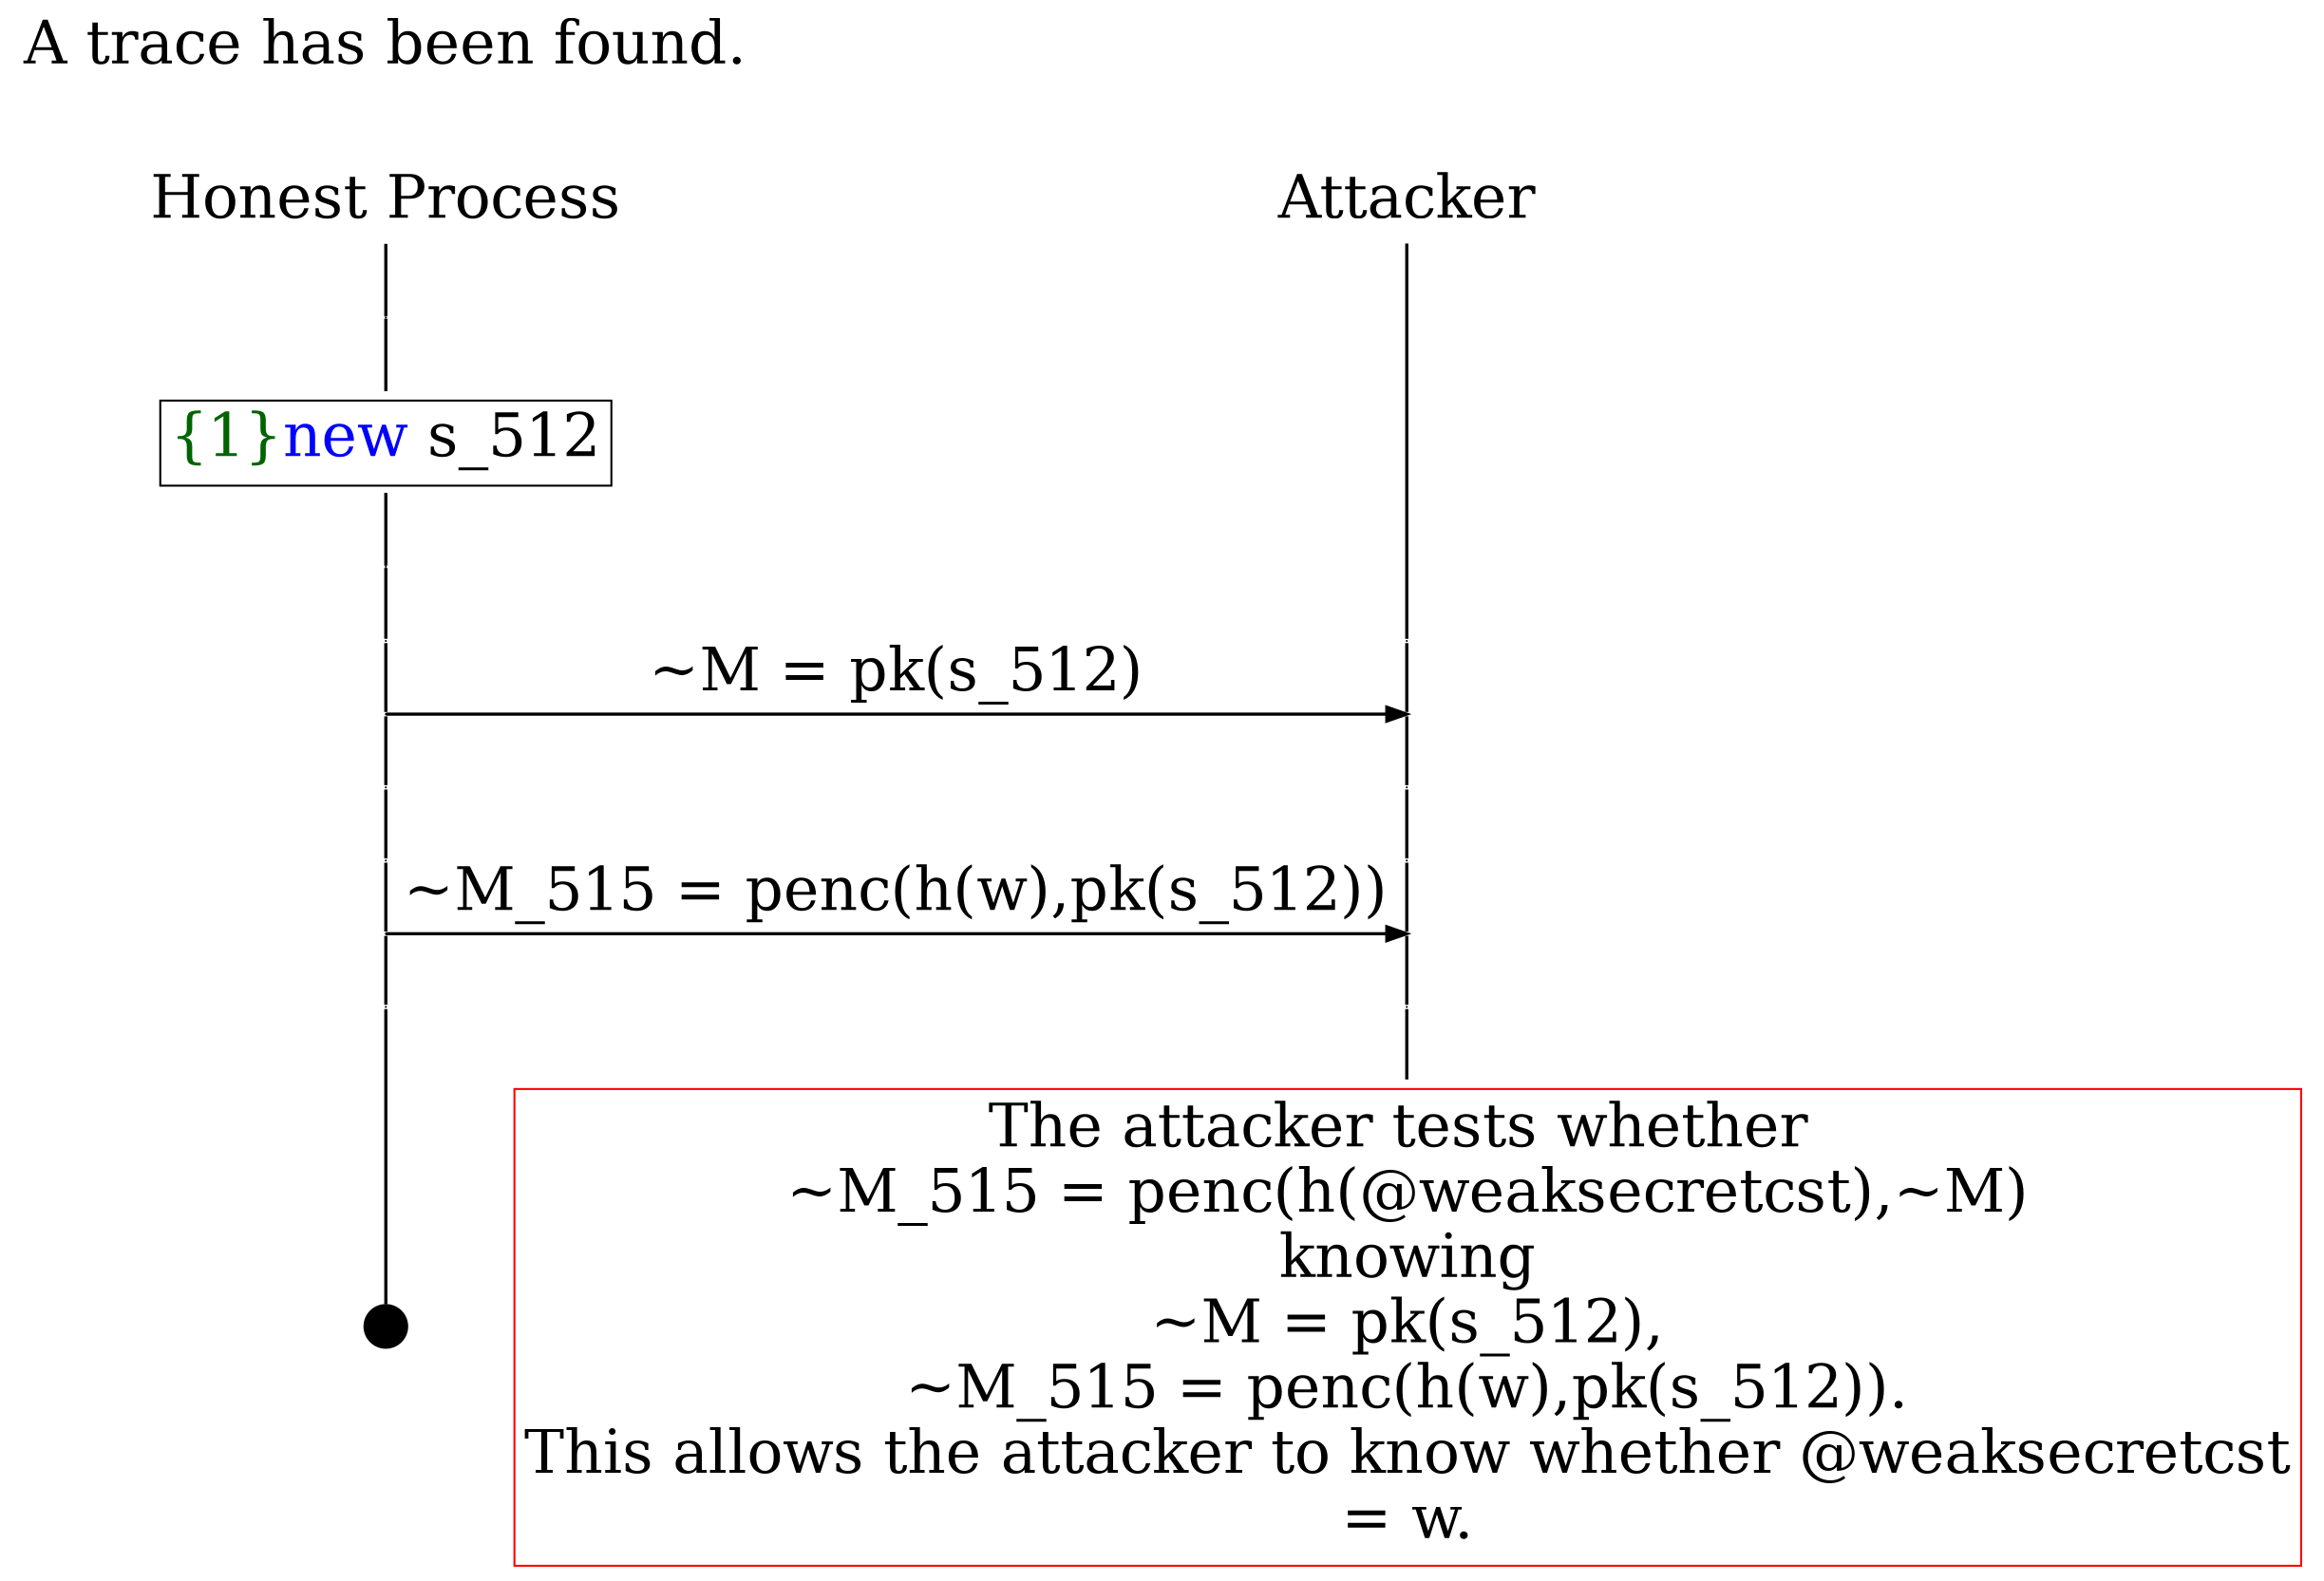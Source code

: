 digraph {
graph [ordering = out]
edge [arrowhead = none, penwidth = 1.6, fontsize = 30]
node [shape = point, width = 0, height = 0, fontsize = 30]
Trace [label = <A trace has been found.<br/>
>, shape = plaintext]
P0__0 [label = "Honest Process", shape = plaintext]
P__0 [label = "Attacker", shape = plaintext]
Trace -> P0__0 [label = "", style = invisible, weight = 100]{rank = same; P0__0 P__0}
P0__0 -> P0__1 [label = <>, weight = 100]
P0__1 -> P0__2 [label = <>, weight = 100]
P0__2 [shape = plaintext, label = <<TABLE BORDER="0" CELLBORDER="1" CELLSPACING="0" CELLPADDING="4"> <TR><TD><FONT COLOR="darkgreen">{1}</FONT><FONT COLOR="blue">new </FONT>s_512</TD></TR></TABLE>>]
P0__2 -> P0__3 [label = <>, weight = 100]
P0__3 -> P0__4 [label = <>, weight = 100]
P__0 -> P__1 [label = <>, weight = 100]
{rank = same; P__1 P0__4}
P0__4 -> P0__5 [label = <>, weight = 100]
P__1 -> P__2 [label = <>, weight = 100]
{rank = same; P__2 P0__5}
P0__5 -> P__2 [label = <~M = pk(s_512)>, arrowhead = normal]
P0__5 -> P0__6 [label = <>, weight = 100]
P__2 -> P__3 [label = <>, weight = 100]
{rank = same; P__3 P0__6}
P0__6 -> P0__7 [label = <>, weight = 100]
P__3 -> P__4 [label = <>, weight = 100]
{rank = same; P__4 P0__7}
P0__7 -> P0__8 [label = <>, weight = 100]
P__4 -> P__5 [label = <>, weight = 100]
{rank = same; P__5 P0__8}
P0__8 -> P__5 [label = <~M_515 = penc(h(w),pk(s_512))>, arrowhead = normal]
P0__8 -> P0__9 [label = <>, weight = 100]
P__5 -> P__6 [label = <>, weight = 100]
{rank = same; P__6 P0__9}
P0__10 [label = "", width = 0.3, height = 0.3]
P0__9 -> P0__10 [label = <>, weight = 100]
P__6 -> P__7 [label = <>, weight = 100]
P__7 [color = red, shape = plaintext, label = <<TABLE BORDER="0" CELLBORDER="1" CELLSPACING="0" CELLPADDING="4"> <TR><TD>The attacker tests whether <br/>
~M_515 = penc(h(@weaksecretcst),~M)<br/>
knowing<br/>
~M = pk(s_512),<br/>
~M_515 = penc(h(w),pk(s_512)).<br/>
This allows the attacker to know whether @weaksecretcst<br/>
= w.<br/>
</TD></TR></TABLE>>]
}